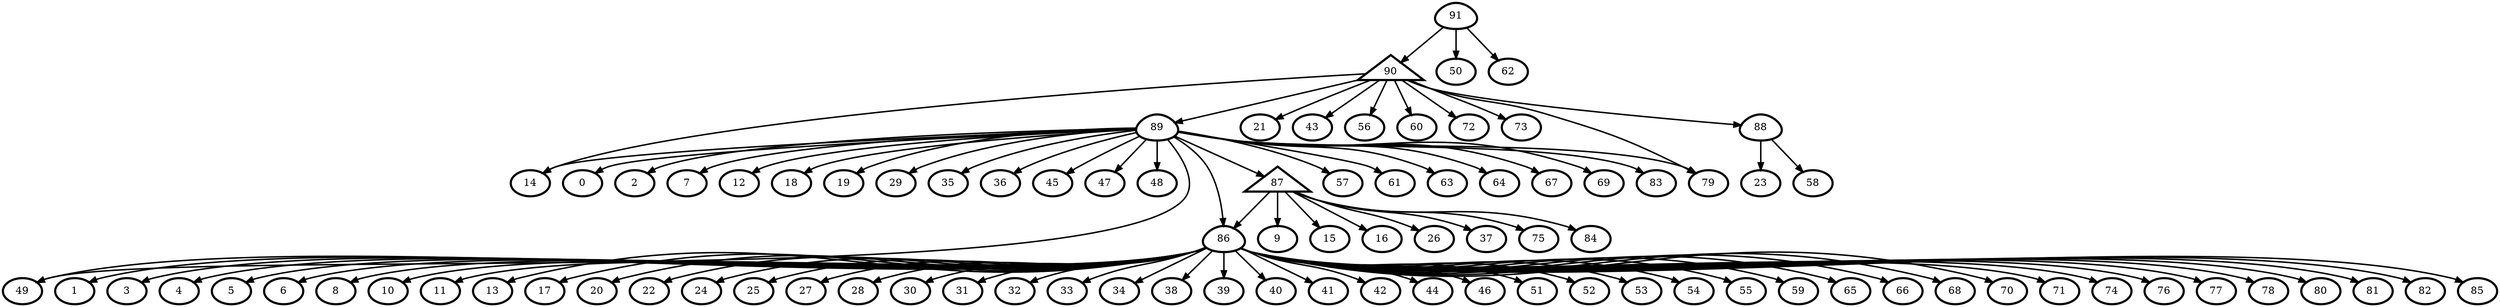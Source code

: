 digraph G {
    0 [penwidth=3,label="0"]
    1 [penwidth=3,label="1"]
    2 [penwidth=3,label="2"]
    3 [penwidth=3,label="3"]
    4 [penwidth=3,label="4"]
    5 [penwidth=3,label="5"]
    6 [penwidth=3,label="6"]
    7 [penwidth=3,label="7"]
    8 [penwidth=3,label="8"]
    9 [penwidth=3,label="9"]
    10 [penwidth=3,label="10"]
    11 [penwidth=3,label="11"]
    12 [penwidth=3,label="12"]
    13 [penwidth=3,label="13"]
    14 [penwidth=3,label="14"]
    15 [penwidth=3,label="15"]
    16 [penwidth=3,label="16"]
    17 [penwidth=3,label="17"]
    18 [penwidth=3,label="18"]
    19 [penwidth=3,label="19"]
    20 [penwidth=3,label="20"]
    21 [penwidth=3,label="21"]
    22 [penwidth=3,label="22"]
    23 [penwidth=3,label="23"]
    24 [penwidth=3,label="24"]
    25 [penwidth=3,label="25"]
    26 [penwidth=3,label="26"]
    27 [penwidth=3,label="27"]
    28 [penwidth=3,label="28"]
    29 [penwidth=3,label="29"]
    30 [penwidth=3,label="30"]
    31 [penwidth=3,label="31"]
    32 [penwidth=3,label="32"]
    33 [penwidth=3,label="33"]
    34 [penwidth=3,label="34"]
    35 [penwidth=3,label="35"]
    36 [penwidth=3,label="36"]
    37 [penwidth=3,label="37"]
    38 [penwidth=3,label="38"]
    39 [penwidth=3,label="39"]
    40 [penwidth=3,label="40"]
    41 [penwidth=3,label="41"]
    42 [penwidth=3,label="42"]
    43 [penwidth=3,label="43"]
    44 [penwidth=3,label="44"]
    45 [penwidth=3,label="45"]
    46 [penwidth=3,label="46"]
    47 [penwidth=3,label="47"]
    48 [penwidth=3,label="48"]
    49 [penwidth=3,label="49"]
    50 [penwidth=3,label="50"]
    51 [penwidth=3,label="51"]
    52 [penwidth=3,label="52"]
    53 [penwidth=3,label="53"]
    54 [penwidth=3,label="54"]
    55 [penwidth=3,label="55"]
    56 [penwidth=3,label="56"]
    57 [penwidth=3,label="57"]
    58 [penwidth=3,label="58"]
    59 [penwidth=3,label="59"]
    60 [penwidth=3,label="60"]
    61 [penwidth=3,label="61"]
    62 [penwidth=3,label="62"]
    63 [penwidth=3,label="63"]
    64 [penwidth=3,label="64"]
    65 [penwidth=3,label="65"]
    66 [penwidth=3,label="66"]
    67 [penwidth=3,label="67"]
    68 [penwidth=3,label="68"]
    69 [penwidth=3,label="69"]
    70 [penwidth=3,label="70"]
    71 [penwidth=3,label="71"]
    72 [penwidth=3,label="72"]
    73 [penwidth=3,label="73"]
    74 [penwidth=3,label="74"]
    75 [penwidth=3,label="75"]
    76 [penwidth=3,label="76"]
    77 [penwidth=3,label="77"]
    78 [penwidth=3,label="78"]
    79 [penwidth=3,label="79"]
    80 [penwidth=3,label="80"]
    81 [penwidth=3,label="81"]
    82 [penwidth=3,label="82"]
    83 [penwidth=3,label="83"]
    84 [penwidth=3,label="84"]
    85 [penwidth=3,label="85"]
    86 [penwidth=3,label="86",shape = "egg"]
    87 [penwidth=3,label="88",shape = "egg"]
    88 [penwidth=3,label="89",shape = "egg"]
    89 [penwidth=3,label="87",shape = "triangle"]
    90 [penwidth=3,label="90",shape = "triangle"]
    91 [penwidth=3,label="91",shape = "egg"]

    86 -> 33 [penwidth=2]
    86 -> 5 [penwidth=2]
    86 -> 44 [penwidth=2]
    86 -> 1 [penwidth=2]
    86 -> 65 [penwidth=2]
    86 -> 17 [penwidth=2]
    86 -> 54 [penwidth=2]
    86 -> 78 [penwidth=2]
    86 -> 55 [penwidth=2]
    86 -> 3 [penwidth=2]
    86 -> 70 [penwidth=2]
    86 -> 11 [penwidth=2]
    86 -> 28 [penwidth=2]
    86 -> 52 [penwidth=2]
    86 -> 46 [penwidth=2]
    86 -> 20 [penwidth=2]
    86 -> 66 [penwidth=2]
    86 -> 74 [penwidth=2]
    86 -> 81 [penwidth=2]
    86 -> 10 [penwidth=2]
    86 -> 8 [penwidth=2]
    86 -> 85 [penwidth=2]
    86 -> 71 [penwidth=2]
    86 -> 68 [penwidth=2]
    86 -> 25 [penwidth=2]
    86 -> 34 [penwidth=2]
    86 -> 22 [penwidth=2]
    86 -> 41 [penwidth=2]
    86 -> 4 [penwidth=2]
    86 -> 38 [penwidth=2]
    86 -> 31 [penwidth=2]
    86 -> 30 [penwidth=2]
    86 -> 51 [penwidth=2]
    86 -> 76 [penwidth=2]
    86 -> 32 [penwidth=2]
    86 -> 77 [penwidth=2]
    86 -> 42 [penwidth=2]
    86 -> 39 [penwidth=2]
    86 -> 24 [penwidth=2]
    86 -> 40 [penwidth=2]
    86 -> 27 [penwidth=2]
    86 -> 53 [penwidth=2]
    86 -> 82 [penwidth=2]
    86 -> 59 [penwidth=2]
    86 -> 49 [penwidth=2]
    86 -> 80 [penwidth=2]
    86 -> 13 [penwidth=2]
    86 -> 6 [penwidth=2]
    89 -> 86 [penwidth=2]
    89 -> 9 [penwidth=2]
    89 -> 75 [penwidth=2]
    89 -> 84 [penwidth=2]
    89 -> 37 [penwidth=2]
    89 -> 16 [penwidth=2]
    89 -> 26 [penwidth=2]
    89 -> 15 [penwidth=2]
    87 -> 58 [penwidth=2]
    87 -> 23 [penwidth=2]
    88 -> 14 [penwidth=2]
    88 -> 18 [penwidth=2]
    88 -> 79 [penwidth=2]
    88 -> 47 [penwidth=2]
    88 -> 86 [penwidth=2]
    88 -> 19 [penwidth=2]
    88 -> 89 [penwidth=2]
    88 -> 7 [penwidth=2]
    88 -> 49 [penwidth=2]
    88 -> 0 [penwidth=2]
    88 -> 29 [penwidth=2]
    88 -> 83 [penwidth=2]
    88 -> 2 [penwidth=2]
    88 -> 45 [penwidth=2]
    88 -> 69 [penwidth=2]
    88 -> 36 [penwidth=2]
    88 -> 67 [penwidth=2]
    88 -> 48 [penwidth=2]
    88 -> 64 [penwidth=2]
    88 -> 12 [penwidth=2]
    88 -> 63 [penwidth=2]
    88 -> 35 [penwidth=2]
    88 -> 57 [penwidth=2]
    88 -> 61 [penwidth=2]
    90 -> 21 [penwidth=2]
    90 -> 79 [penwidth=2]
    90 -> 43 [penwidth=2]
    90 -> 87 [penwidth=2]
    90 -> 14 [penwidth=2]
    90 -> 73 [penwidth=2]
    90 -> 72 [penwidth=2]
    90 -> 60 [penwidth=2]
    90 -> 88 [penwidth=2]
    90 -> 56 [penwidth=2]
    91 -> 50 [penwidth=2]
    91 -> 90 [penwidth=2]
    91 -> 62 [penwidth=2]
}